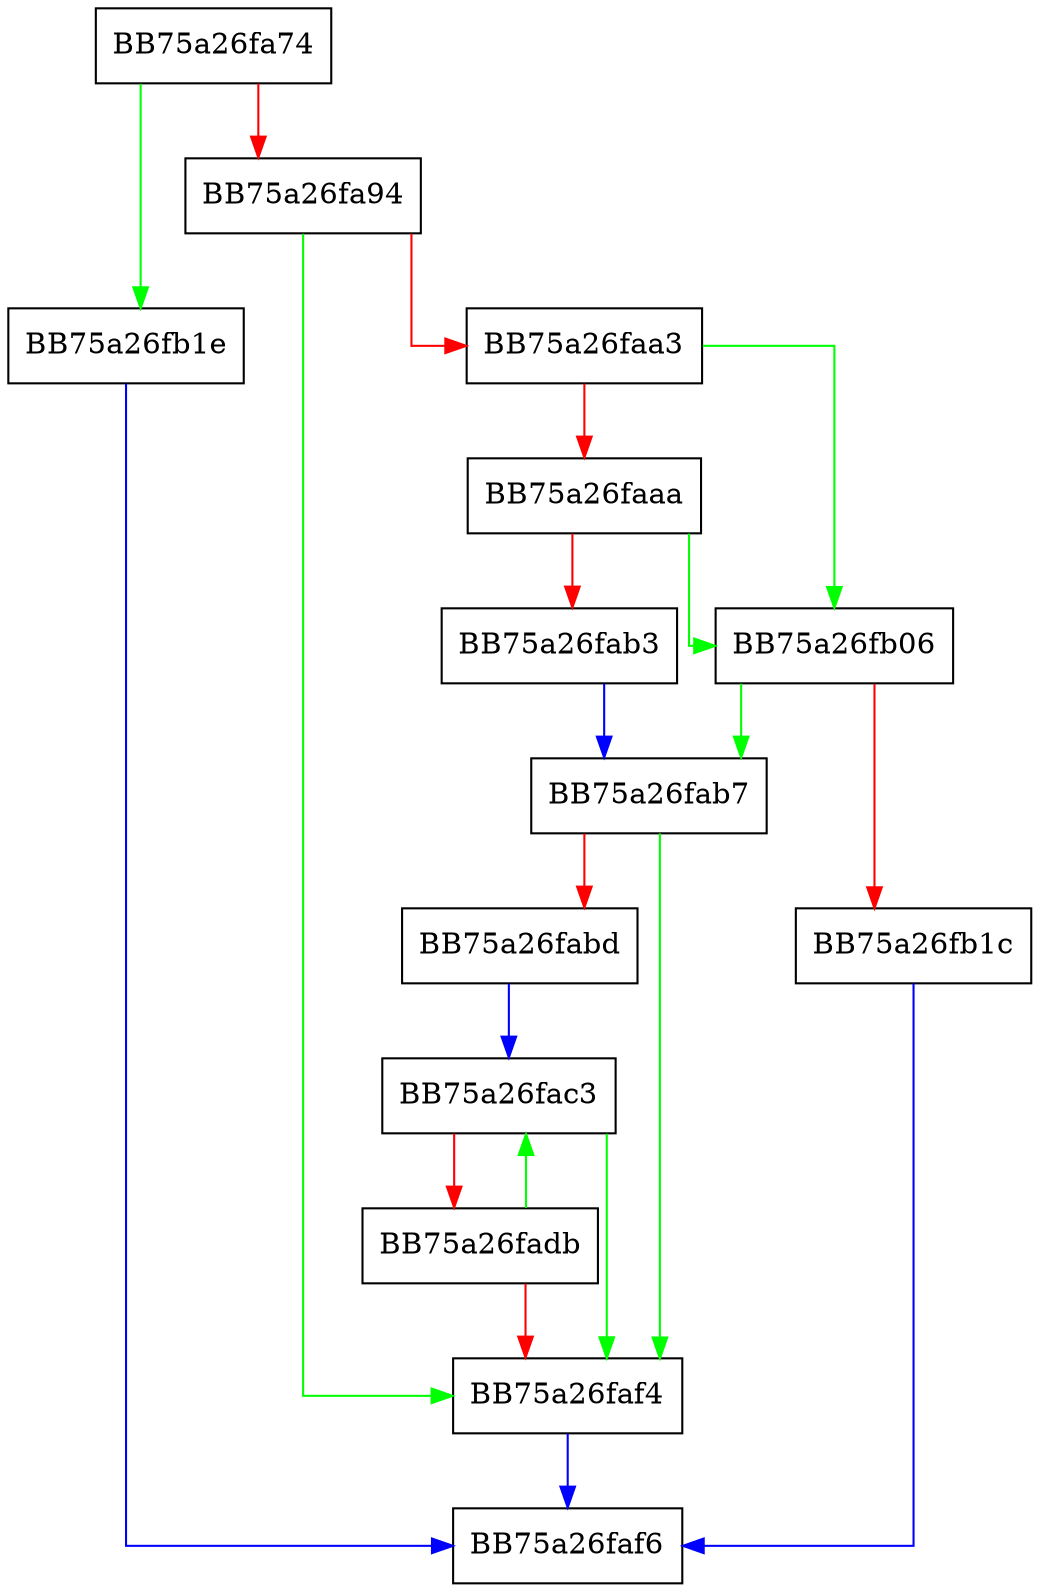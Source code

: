 digraph Reset {
  node [shape="box"];
  graph [splines=ortho];
  BB75a26fa74 -> BB75a26fb1e [color="green"];
  BB75a26fa74 -> BB75a26fa94 [color="red"];
  BB75a26fa94 -> BB75a26faf4 [color="green"];
  BB75a26fa94 -> BB75a26faa3 [color="red"];
  BB75a26faa3 -> BB75a26fb06 [color="green"];
  BB75a26faa3 -> BB75a26faaa [color="red"];
  BB75a26faaa -> BB75a26fb06 [color="green"];
  BB75a26faaa -> BB75a26fab3 [color="red"];
  BB75a26fab3 -> BB75a26fab7 [color="blue"];
  BB75a26fab7 -> BB75a26faf4 [color="green"];
  BB75a26fab7 -> BB75a26fabd [color="red"];
  BB75a26fabd -> BB75a26fac3 [color="blue"];
  BB75a26fac3 -> BB75a26faf4 [color="green"];
  BB75a26fac3 -> BB75a26fadb [color="red"];
  BB75a26fadb -> BB75a26fac3 [color="green"];
  BB75a26fadb -> BB75a26faf4 [color="red"];
  BB75a26faf4 -> BB75a26faf6 [color="blue"];
  BB75a26fb06 -> BB75a26fab7 [color="green"];
  BB75a26fb06 -> BB75a26fb1c [color="red"];
  BB75a26fb1c -> BB75a26faf6 [color="blue"];
  BB75a26fb1e -> BB75a26faf6 [color="blue"];
}